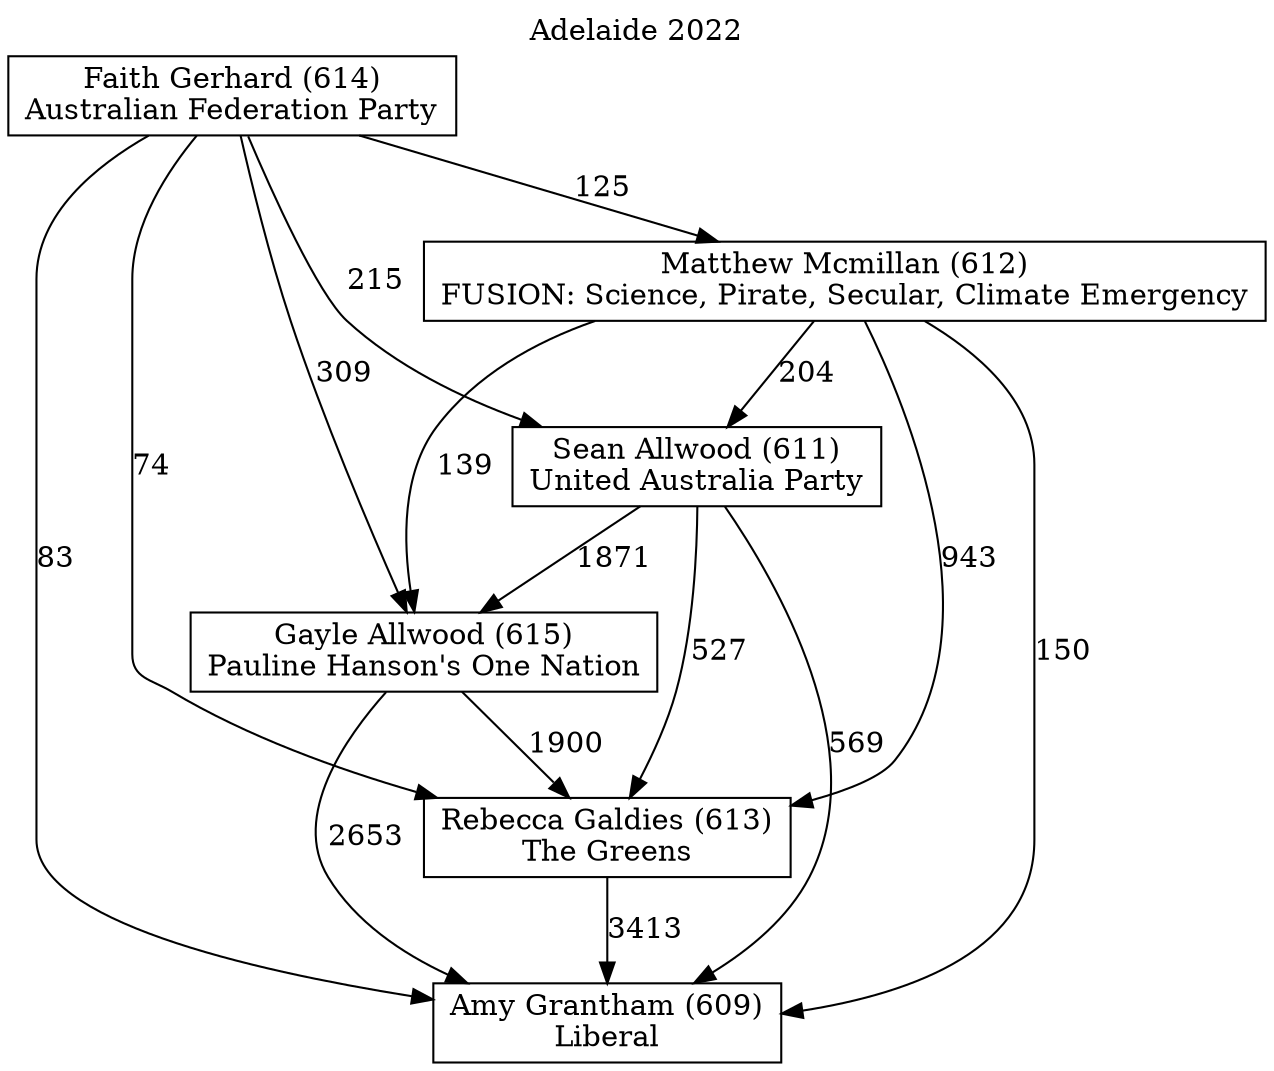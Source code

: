 // House preference flow
digraph "Amy Grantham (609)_Adelaide_2022" {
	graph [label="Adelaide 2022" labelloc=t mclimit=10]
	node [shape=box]
	"Amy Grantham (609)" [label="Amy Grantham (609)
Liberal"]
	"Faith Gerhard (614)" [label="Faith Gerhard (614)
Australian Federation Party"]
	"Gayle Allwood (615)" [label="Gayle Allwood (615)
Pauline Hanson's One Nation"]
	"Matthew Mcmillan (612)" [label="Matthew Mcmillan (612)
FUSION: Science, Pirate, Secular, Climate Emergency"]
	"Rebecca Galdies (613)" [label="Rebecca Galdies (613)
The Greens"]
	"Sean Allwood (611)" [label="Sean Allwood (611)
United Australia Party"]
	"Faith Gerhard (614)" -> "Amy Grantham (609)" [label=83]
	"Faith Gerhard (614)" -> "Gayle Allwood (615)" [label=309]
	"Faith Gerhard (614)" -> "Matthew Mcmillan (612)" [label=125]
	"Faith Gerhard (614)" -> "Rebecca Galdies (613)" [label=74]
	"Faith Gerhard (614)" -> "Sean Allwood (611)" [label=215]
	"Gayle Allwood (615)" -> "Amy Grantham (609)" [label=2653]
	"Gayle Allwood (615)" -> "Rebecca Galdies (613)" [label=1900]
	"Matthew Mcmillan (612)" -> "Amy Grantham (609)" [label=150]
	"Matthew Mcmillan (612)" -> "Gayle Allwood (615)" [label=139]
	"Matthew Mcmillan (612)" -> "Rebecca Galdies (613)" [label=943]
	"Matthew Mcmillan (612)" -> "Sean Allwood (611)" [label=204]
	"Rebecca Galdies (613)" -> "Amy Grantham (609)" [label=3413]
	"Sean Allwood (611)" -> "Amy Grantham (609)" [label=569]
	"Sean Allwood (611)" -> "Gayle Allwood (615)" [label=1871]
	"Sean Allwood (611)" -> "Rebecca Galdies (613)" [label=527]
}
